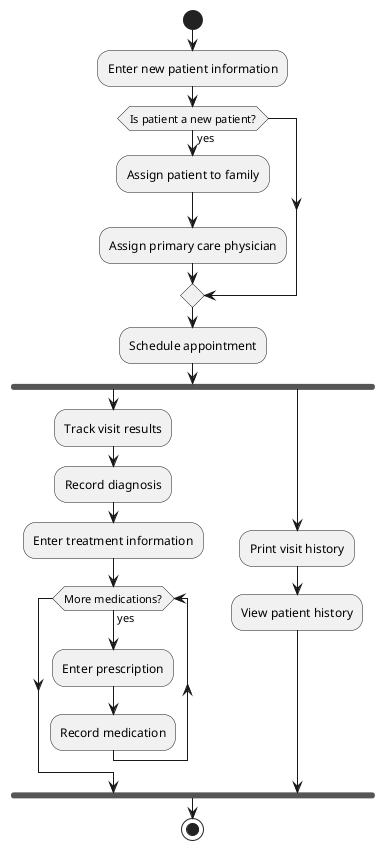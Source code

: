 @startuml
start

:Enter new patient information;
if (Is patient a new patient?) then (yes)
    :Assign patient to family;
    :Assign primary care physician;
endif

:Schedule appointment;

fork
    :Track visit results;
    :Record diagnosis;
    :Enter treatment information;
    while (More medications?) is (yes)
        :Enter prescription;
        :Record medication;
    endwhile
fork again
    :Print visit history;
    :View patient history;
end fork

stop
@enduml